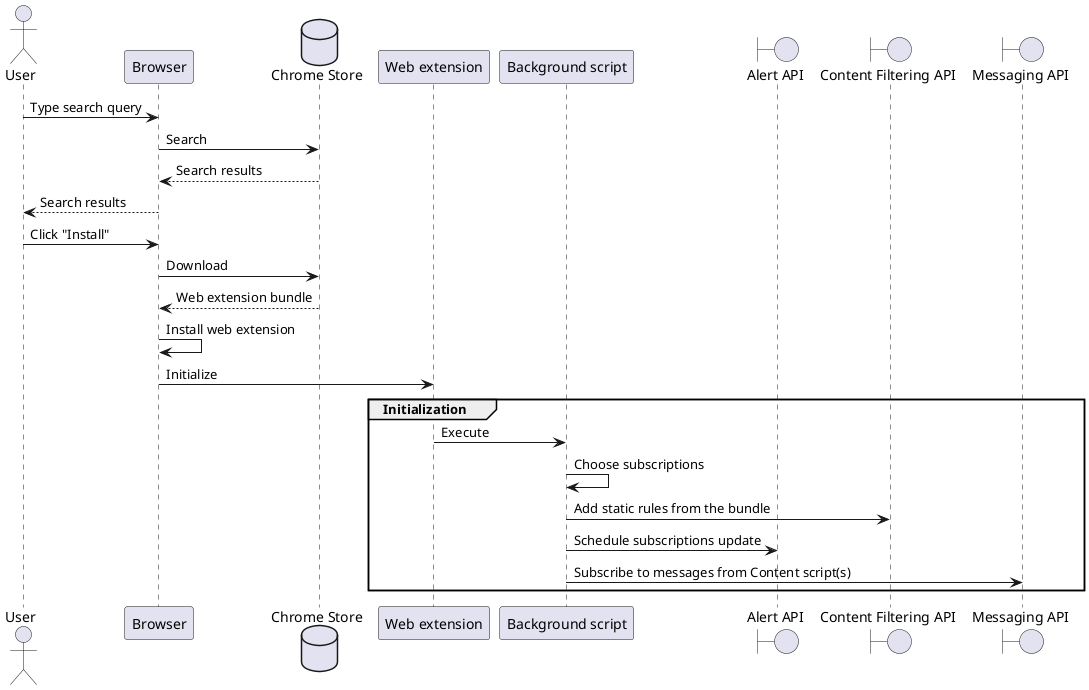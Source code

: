 @startuml
actor       User            as user
participant Browser         as browser
database    "Chrome Store"  as store
participant "Web extension" as webext
participant "Background script" as bgScript
boundary "Alert API"     as schedulerApi
boundary "Content Filtering API" as cfApi
boundary "Messaging API" as messagingApi

user -> browser : Type search query 
browser -> store : Search 
return Search results
browser --> user : Search results
user -> browser : Click "Install"
browser -> store : Download
return Web extension bundle
browser -> browser : Install web extension
browser -> webext : Initialize
group Initialization
    webext -> bgScript : Execute
    bgScript -> bgScript : Choose subscriptions
    bgScript -> cfApi : Add static rules from the bundle
    bgScript -> schedulerApi : Schedule subscriptions update
    bgScript -> messagingApi : Subscribe to messages from Content script(s)
end

@enduml